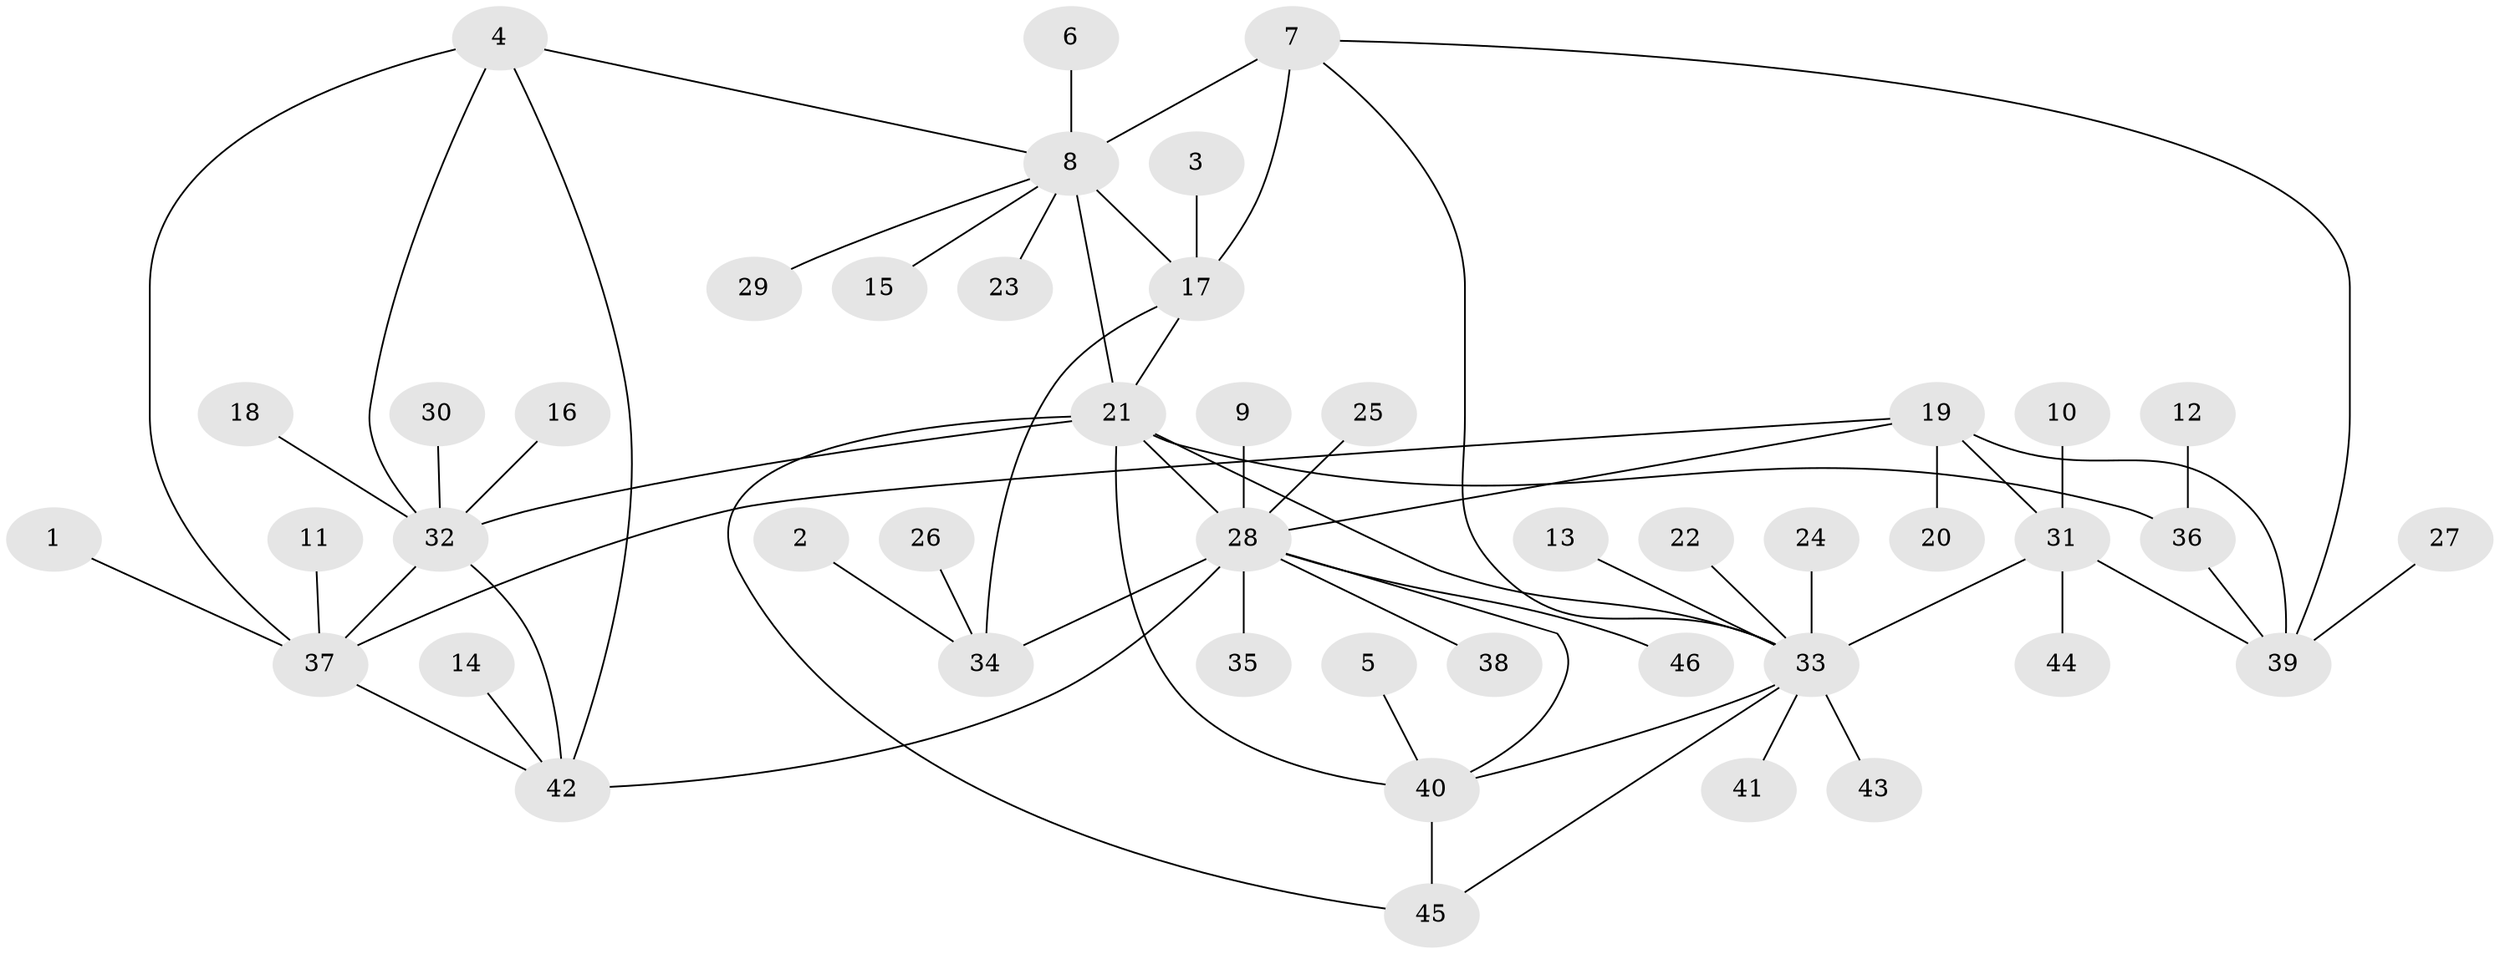 // original degree distribution, {9: 0.043478260869565216, 5: 0.03260869565217391, 7: 0.05434782608695652, 8: 0.03260869565217391, 4: 0.021739130434782608, 6: 0.021739130434782608, 11: 0.010869565217391304, 3: 0.07608695652173914, 1: 0.6086956521739131, 2: 0.09782608695652174}
// Generated by graph-tools (version 1.1) at 2025/50/03/09/25 03:50:34]
// undirected, 46 vertices, 63 edges
graph export_dot {
graph [start="1"]
  node [color=gray90,style=filled];
  1;
  2;
  3;
  4;
  5;
  6;
  7;
  8;
  9;
  10;
  11;
  12;
  13;
  14;
  15;
  16;
  17;
  18;
  19;
  20;
  21;
  22;
  23;
  24;
  25;
  26;
  27;
  28;
  29;
  30;
  31;
  32;
  33;
  34;
  35;
  36;
  37;
  38;
  39;
  40;
  41;
  42;
  43;
  44;
  45;
  46;
  1 -- 37 [weight=1.0];
  2 -- 34 [weight=1.0];
  3 -- 17 [weight=1.0];
  4 -- 8 [weight=1.0];
  4 -- 32 [weight=1.0];
  4 -- 37 [weight=1.0];
  4 -- 42 [weight=1.0];
  5 -- 40 [weight=1.0];
  6 -- 8 [weight=1.0];
  7 -- 8 [weight=2.0];
  7 -- 17 [weight=1.0];
  7 -- 33 [weight=1.0];
  7 -- 39 [weight=1.0];
  8 -- 15 [weight=1.0];
  8 -- 17 [weight=2.0];
  8 -- 21 [weight=1.0];
  8 -- 23 [weight=1.0];
  8 -- 29 [weight=1.0];
  9 -- 28 [weight=1.0];
  10 -- 31 [weight=1.0];
  11 -- 37 [weight=1.0];
  12 -- 36 [weight=1.0];
  13 -- 33 [weight=1.0];
  14 -- 42 [weight=1.0];
  16 -- 32 [weight=1.0];
  17 -- 21 [weight=2.0];
  17 -- 34 [weight=1.0];
  18 -- 32 [weight=1.0];
  19 -- 20 [weight=1.0];
  19 -- 28 [weight=1.0];
  19 -- 31 [weight=1.0];
  19 -- 37 [weight=1.0];
  19 -- 39 [weight=2.0];
  21 -- 28 [weight=1.0];
  21 -- 32 [weight=1.0];
  21 -- 33 [weight=1.0];
  21 -- 36 [weight=1.0];
  21 -- 40 [weight=1.0];
  21 -- 45 [weight=1.0];
  22 -- 33 [weight=1.0];
  24 -- 33 [weight=1.0];
  25 -- 28 [weight=1.0];
  26 -- 34 [weight=1.0];
  27 -- 39 [weight=1.0];
  28 -- 34 [weight=4.0];
  28 -- 35 [weight=1.0];
  28 -- 38 [weight=1.0];
  28 -- 40 [weight=1.0];
  28 -- 42 [weight=1.0];
  28 -- 46 [weight=1.0];
  30 -- 32 [weight=1.0];
  31 -- 33 [weight=2.0];
  31 -- 39 [weight=2.0];
  31 -- 44 [weight=1.0];
  32 -- 37 [weight=1.0];
  32 -- 42 [weight=1.0];
  33 -- 40 [weight=1.0];
  33 -- 41 [weight=1.0];
  33 -- 43 [weight=1.0];
  33 -- 45 [weight=1.0];
  36 -- 39 [weight=1.0];
  37 -- 42 [weight=1.0];
  40 -- 45 [weight=1.0];
}
